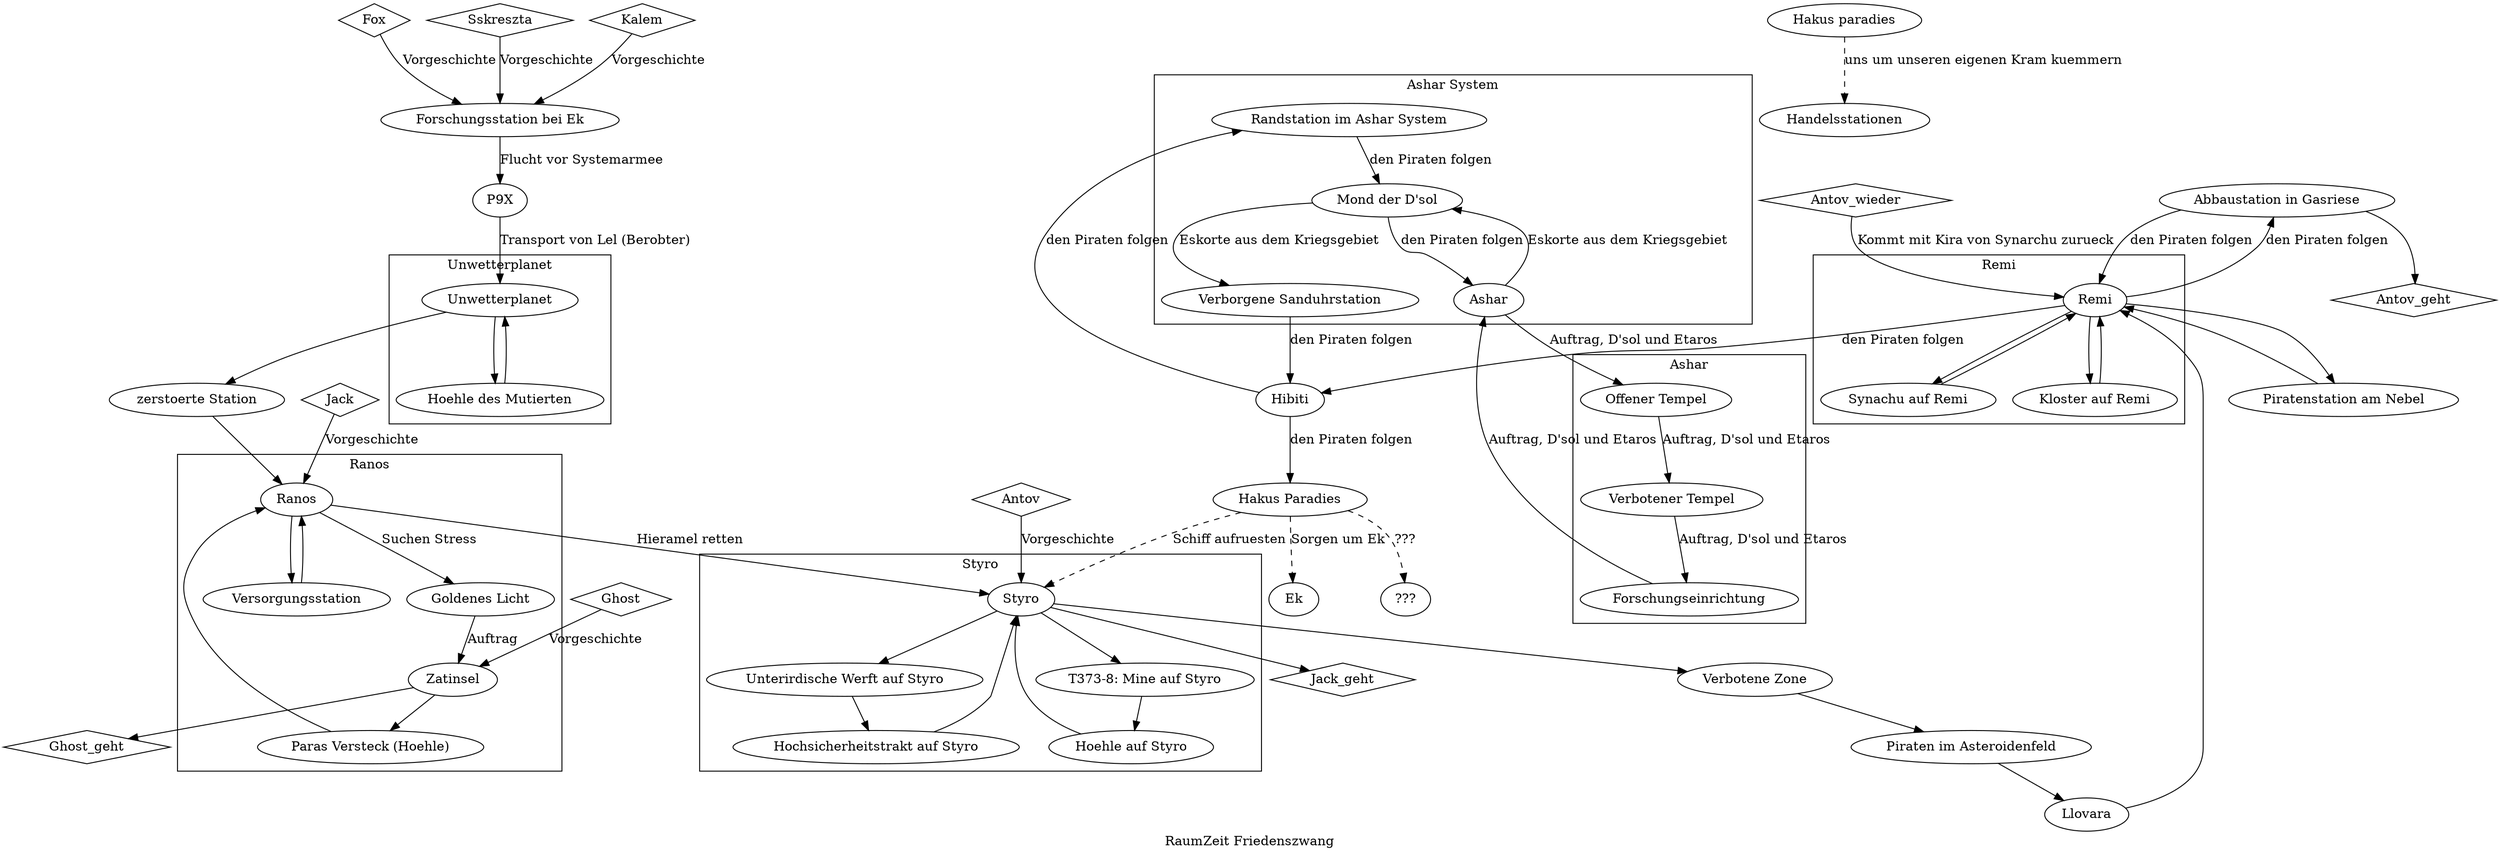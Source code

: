 digraph G {
    name = "RaumZeit Friedenszwang"
    label = "RaumZeit Friedenszwang"
    // Personen
    node [shape="diamond"] Sskreszta; Kalem; Fox; Jack; Jack_geht; Ghost; Ghost_geht; Antov; Antov_geht; Antov_wieder
    
    node [shape=""]
    // dazugestoßen 
    edge [label="Vorgeschichte"]
    Sskreszta -> "Forschungsstation bei Ek"
    Kalem -> "Forschungsstation bei Ek"
    Fox -> "Forschungsstation bei Ek"
    Jack -> Ranos
    Ghost -> Zatinsel 
    Antov -> Styro
    edge [label=""]
    
    // verlassen
    Zatinsel -> Ghost_geht
    Styro -> Jack_geht
    "Abbaustation in Gasriese" -> Antov_geht

    // wiedergekommen
    edge [label="Kommt mit Kira von Synarchu zurueck"]
    Antov_wieder -> Remi
    
    // Der Weg
    edge [label=""]
    edge [label="Flucht vor Systemarmee"] "Forschungsstation bei Ek" -> P9X 
    edge [label="Transport von Lel (Berobter)"] P9X -> Unwetterplanet
    edge [label=""]
    Unwetterplanet -> "zerstoerte Station" -> Ranos
    
    edge [label="Hieramel retten"]
    Ranos -> Styro 
    
    edge [label=""]
    Styro -> "Verbotene Zone" -> "Piraten im Asteroidenfeld" -> Llovara -> Remi -> "Piratenstation am Nebel" -> Remi

    edge [label="den Piraten folgen"] Remi -> "Abbaustation in Gasriese" -> Remi
    Remi -> "Hibiti" -> "Randstation im Ashar System"

    edge [label="den Piraten folgen"] "Verborgene Sanduhrstation" -> "Hibiti"
    edge [label="den Piraten folgen"] "Hibiti" -> "Hakus Paradies"
    
    // Wie es weitergehen koennte. 
    edge [style="dashed"]
    edge [label="uns um unseren eigenen Kram kuemmern"] "Hakus paradies" -> "Handelsstationen"
    edge [label="Sorgen um Ek"] "Hakus Paradies" -> Ek
    edge [label="Schiff aufruesten"] "Hakus Paradies" -> Styro
    edge [label="???"] "Hakus Paradies" -> "???"
    
    edge [label="" style=""]
    // Beschreibungen
        
        // Ereignisse auf dem Unwetterplaneten
        subgraph cluster0 {
            name = Unwetterplanet
            label = Unwetterplanet
            Unwetterplanet -> "Hoehle des Mutierten" -> Unwetterplanet
        }
        
        // Ereignisse in Ranos
        subgraph cluster1 {
            name = Ranos
            label = Ranos
            edge [label="Suchen Stress"]Ranos -> "Goldenes Licht"
            edge [label="Auftrag"] "Goldenes Licht" -> Zatinsel
            edge [label=""] Zatinsel -> "Paras Versteck (Hoehle)" -> Ranos -> Versorgungsstation -> Ranos
        }
        
        // Ereignisse in Styro
        subgraph cluster2 {
            name = Styro
            label = Styro
            Styro -> "T373-8: Mine auf Styro" ->  "Hoehle auf Styro" -> Styro -> "Unterirdische Werft auf Styro" -> "Hochsicherheitstrakt auf Styro" -> Styro 
        }
        
        // Ereignisse auf Remi
        subgraph cluster3 { 
            name = Remi
            label = Remi
            Remi -> "Synachu auf Remi" -> Remi -> "Kloster auf Remi" -> Remi
        }

        // Ereignisse bei Ashar
        subgraph cluster4 { 
            name = "Ashar System"
            label = "Ashar System"
            edge [label="den Piraten folgen"] "Randstation im Ashar System" -> "Mond der D'sol" -> "Ashar" 
            edge [label="Eskorte aus dem Kriegsgebiet"] Ashar -> "Mond der D'sol" -> "Verborgene Sanduhrstation"
        }

        // Ereignisse auf Ashar
        subgraph cluster5 { 
            name = "Ashar"
            label = "Ashar"
            edge [label="Auftrag, D'sol und Etaros"] Ashar -> "Offener Tempel" -> "Verbotener Tempel" -> Forschungseinrichtung -> Ashar
        }
}
